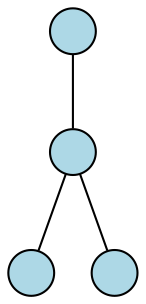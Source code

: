 graph G {
	node [URL="\N.html" label="" tooltip="\N" width=0.3 height=0.3 style=filled fillcolor=lightblue pencolor=black]
	a -- b -- c; b -- d;
}

